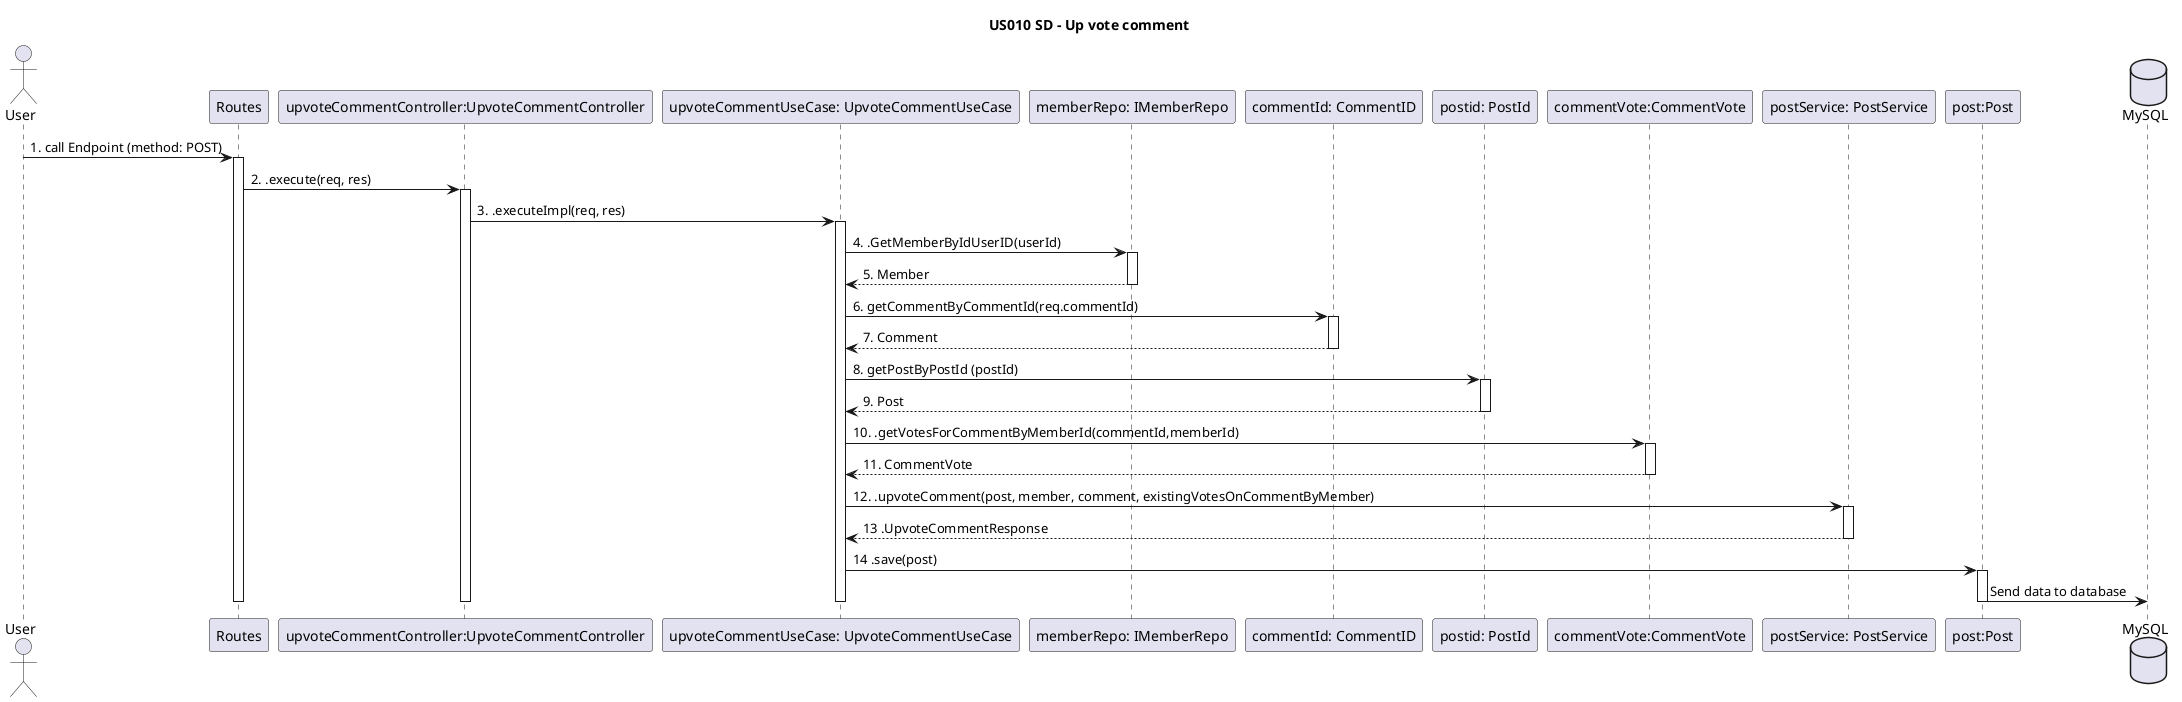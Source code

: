 @startuml SD- Up vote comment

title US010 SD - Up vote comment
actor User
participant Routes
participant "upvoteCommentController:UpvoteCommentController" as UpvoteCommentController
participant "upvoteCommentUseCase: UpvoteCommentUseCase" as UpvoteCommentUseCase
participant "memberRepo: IMemberRepo" as IMemberRepo
participant "commentId: CommentID" as ICommentRepo
participant "postid: PostId" as IPostRepo
participant "commentVote:CommentVote" as ICommentVotesRepo
participant "postService: PostService" as PostService
participant "post:Post" as Post
database MySQL as database


User -> Routes:  1. call Endpoint (method: POST)
activate Routes
Routes -> UpvoteCommentController: 2. .execute(req, res)
activate UpvoteCommentController
UpvoteCommentController -> UpvoteCommentUseCase: 3. .executeImpl(req, res)
activate UpvoteCommentUseCase
UpvoteCommentUseCase -> IMemberRepo: 4. .GetMemberByIdUserID(userId)
activate IMemberRepo
IMemberRepo --> UpvoteCommentUseCase: 5. Member
deactivate IMemberRepo
UpvoteCommentUseCase -> ICommentRepo: 6. getCommentByCommentId(req.commentId)
activate ICommentRepo
ICommentRepo --> UpvoteCommentUseCase: 7. Comment
deactivate ICommentRepo
UpvoteCommentUseCase -> IPostRepo: 8. getPostByPostId (postId)
activate IPostRepo
IPostRepo --> UpvoteCommentUseCase: 9. Post
Deactivate IPostRepo
UpvoteCommentUseCase -> ICommentVotesRepo: 10. .getVotesForCommentByMemberId(commentId,memberId)
Activate ICommentVotesRepo
ICommentVotesRepo --> UpvoteCommentUseCase: 11. CommentVote
Deactivate ICommentVotesRepo
UpvoteCommentUseCase -> PostService: 12. .upvoteComment(post, member, comment, existingVotesOnCommentByMember)
Activate PostService
PostService --> UpvoteCommentUseCase: 13 .UpvoteCommentResponse
Deactivate PostService
UpvoteCommentUseCase -> Post: 14 .save(post)
Activate Post
Post -> database: Send data to database
Deactivate Post
Deactivate Routes
Deactivate UpvoteCommentController
Deactivate UpvoteCommentUseCase

@enduml
